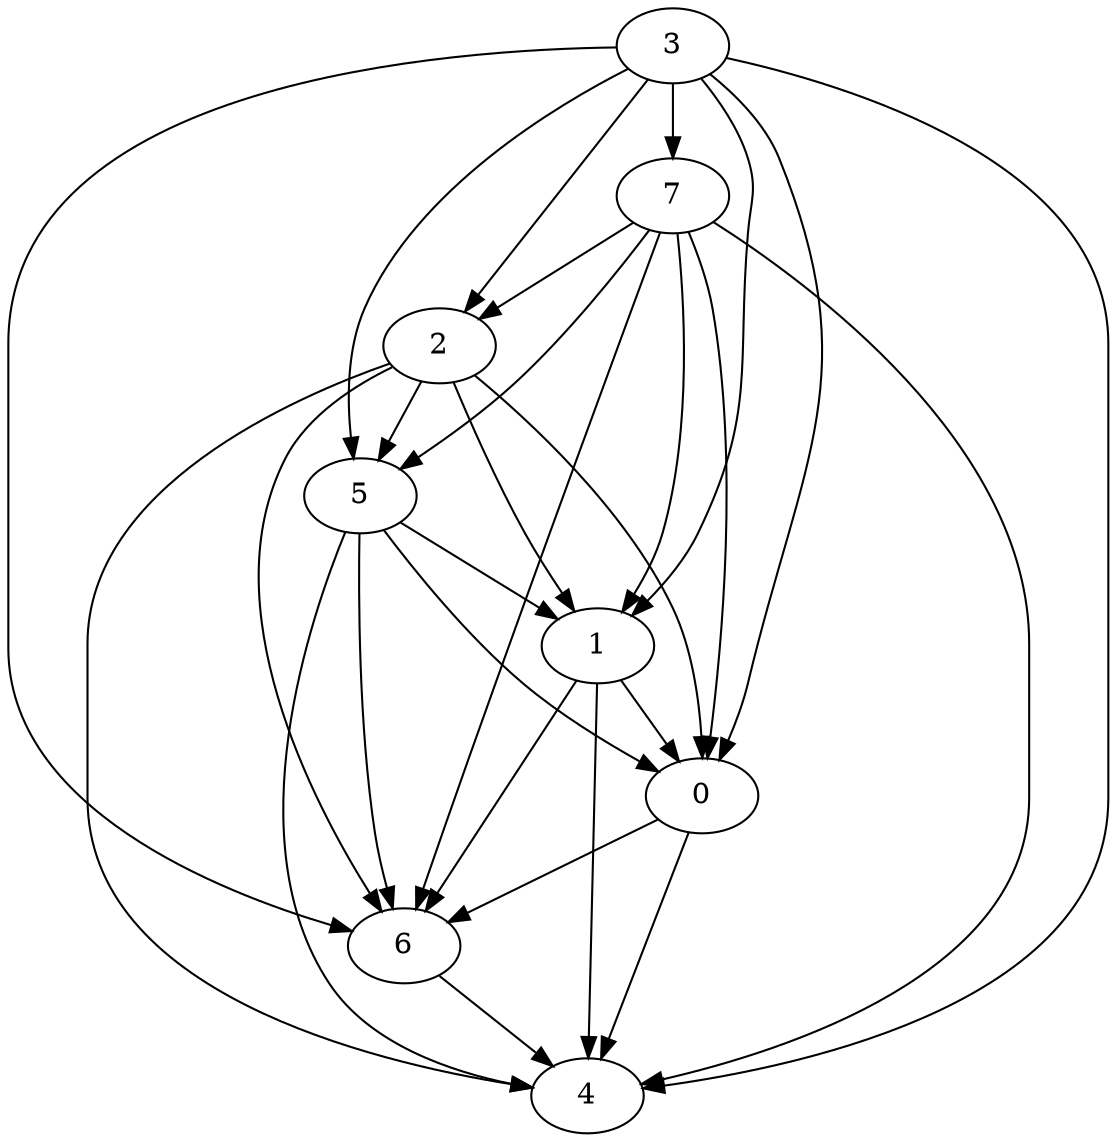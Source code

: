 digraph {
    0 -> 4;
    0 -> 6;
    1 -> 0;
    1 -> 4;
    1 -> 6;
    2 -> 0;
    2 -> 1;
    2 -> 4;
    2 -> 5;
    2 -> 6;
    3 -> 0;
    3 -> 1;
    3 -> 2;
    3 -> 4;
    3 -> 5;
    3 -> 6;
    3 -> 7;
    5 -> 0;
    5 -> 1;
    5 -> 4;
    5 -> 6;
    6 -> 4;
    7 -> 0;
    7 -> 1;
    7 -> 2;
    7 -> 4;
    7 -> 5;
    7 -> 6;
}